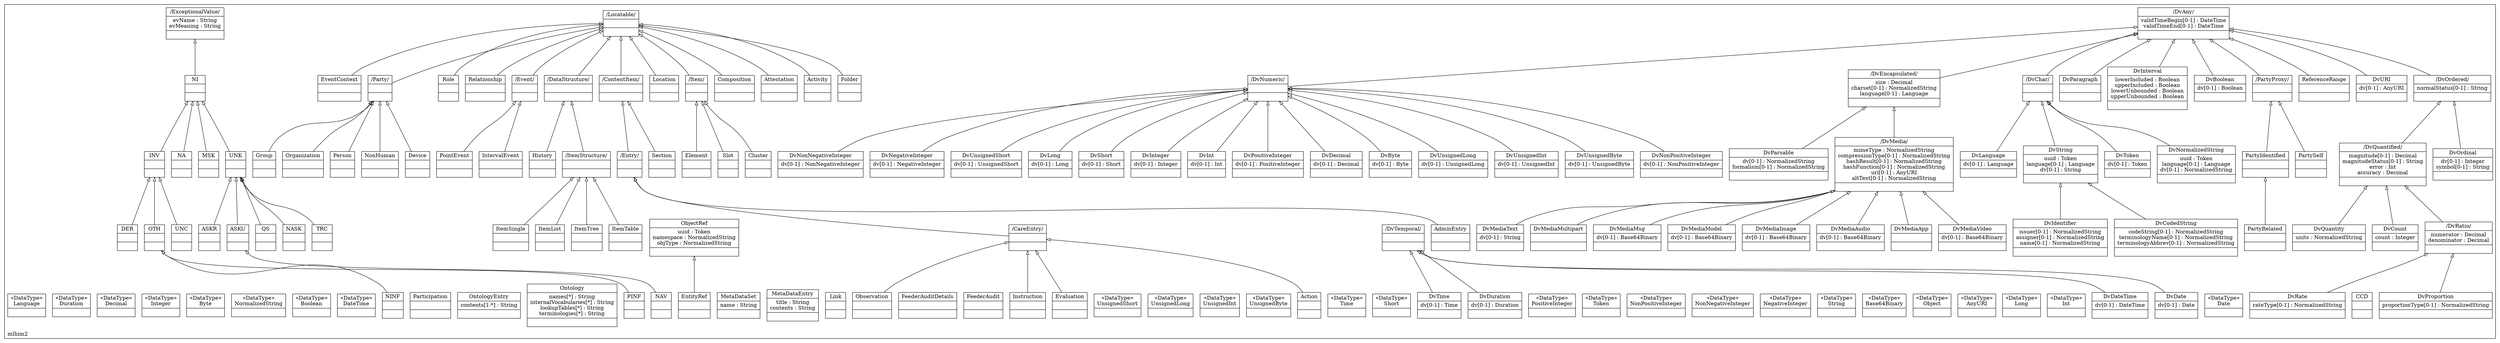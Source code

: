 digraph "KM3 Model in DOT" {
graph[rankdir=BT,labeljust=l,labelloc=t,nodeSep=0.75,compound=true];
 subgraph "cluster_mlhim2"{
labelloc=t
color=black
label=mlhim2
 node[shape=record];
Action[label="{Action| | }"]
 Action->CareEntry[arrowhead=onormal,group=CareEntry,minlen=2,constraint=true,]
;
 node[shape=record];
Activity[label="{Activity| | }"]
 Activity->Locatable[arrowhead=onormal,group=Locatable,minlen=2,constraint=true,]
;
 node[shape=record];
AdminEntry[label="{AdminEntry| | }"]
 AdminEntry->Entry[arrowhead=onormal,group=Entry,minlen=2,constraint=true,]
;
 node[shape=record];
ASKR[label="{ASKR| | }"]
 ASKR->UNK[arrowhead=onormal,group=UNK,minlen=2,constraint=true,]
;
 node[shape=record];
ASKU[label="{ASKU| | }"]
 ASKU->UNK[arrowhead=onormal,group=UNK,minlen=2,constraint=true,]
;
 node[shape=record];
Attestation[label="{Attestation| | }"]
 Attestation->Locatable[arrowhead=onormal,group=Locatable,minlen=2,constraint=true,]
;
 node[shape=record];
CareEntry[label="{/CareEntry/| | }"]
 CareEntry->Entry[arrowhead=onormal,group=Entry,minlen=2,constraint=true,]
;
 node[shape=record];
CCD[label="{CCD| | }"]
;
 node[shape=record];
Cluster[label="{Cluster| | }"]
 Cluster->Item[arrowhead=onormal,group=Item,minlen=2,constraint=true,]
;
 node[shape=record];
Composition[label="{Composition| | }"]
 Composition->Locatable[arrowhead=onormal,group=Locatable,minlen=2,constraint=true,]
;
 node[shape=record];
ContentItem[label="{/ContentItem/| | }"]
 ContentItem->Locatable[arrowhead=onormal,group=Locatable,minlen=2,constraint=true,]
;
 node[shape=record];
DataStructure[label="{/DataStructure/| | }"]
 DataStructure->Locatable[arrowhead=onormal,group=Locatable,minlen=2,constraint=true,]
;
 node[shape=record];
DER[label="{DER| | }"]
 DER->INV[arrowhead=onormal,group=INV,minlen=2,constraint=true,]
;
 node[shape=record];
Device[label="{Device| | }"]
 Device->Party[arrowhead=onormal,group=Party,minlen=2,constraint=true,]
;
 node[shape=record];
DvAny[label="{/DvAny/|validTimeBegin[0-1] : DateTime\nvalidTimeEnd[0-1] : DateTime| }"]
;
 node[shape=record];
DvBoolean[label="{DvBoolean|dv[0-1] : Boolean| }"]
 DvBoolean->DvAny[arrowhead=onormal,group=DvAny,minlen=2,constraint=true,]
;
 node[shape=record];
DvByte[label="{DvByte|dv[0-1] : Byte| }"]
 DvByte->DvNumeric[arrowhead=onormal,group=DvNumeric,minlen=2,constraint=true,]
;
 node[shape=record];
DvChar[label="{/DvChar/| | }"]
 DvChar->DvAny[arrowhead=onormal,group=DvAny,minlen=2,constraint=true,]
;
 node[shape=record];
DvCodedString[label="{DvCodedString|codeString[0-1] : NormalizedString\nterminologyName[0-1] : NormalizedString\nterminologyAbbrev[0-1] : NormalizedString| }"]
 DvCodedString->DvString[arrowhead=onormal,group=DvString,minlen=2,constraint=true,]
;
 node[shape=record];
DvCount[label="{DvCount|count : Integer| }"]
 DvCount->DvQuantified[arrowhead=onormal,group=DvQuantified,minlen=2,constraint=true,]
;
 node[shape=record];
DvDate[label="{DvDate|dv[0-1] : Date| }"]
 DvDate->DvTemporal[arrowhead=onormal,group=DvTemporal,minlen=2,constraint=true,]
;
 node[shape=record];
Date[label="{&#171;DataType&#187;\nDate|}"]
;
 node[shape=record];
DvDateTime[label="{DvDateTime|dv[0-1] : DateTime| }"]
 DvDateTime->DvTemporal[arrowhead=onormal,group=DvTemporal,minlen=2,constraint=true,]
;
 node[shape=record];
DvDecimal[label="{DvDecimal|dv[0-1] : Decimal| }"]
 DvDecimal->DvNumeric[arrowhead=onormal,group=DvNumeric,minlen=2,constraint=true,]
;
 node[shape=record];
DvDuration[label="{DvDuration|dv[0-1] : Duration| }"]
 DvDuration->DvTemporal[arrowhead=onormal,group=DvTemporal,minlen=2,constraint=true,]
;
 node[shape=record];
DvEncapsulated[label="{/DvEncapsulated/|size : Decimal\ncharset[0-1] : NormalizedString\nlanguage[0-1] : Language| }"]
 DvEncapsulated->DvAny[arrowhead=onormal,group=DvAny,minlen=2,constraint=true,]
;
 node[shape=record];
DvIdentifier[label="{DvIdentifier|issuer[0-1] : NormalizedString\nassigner[0-1] : NormalizedString\nname[0-1] : NormalizedString| }"]
 DvIdentifier->DvString[arrowhead=onormal,group=DvString,minlen=2,constraint=true,]
;
 node[shape=record];
DvInt[label="{DvInt|dv[0-1] : Int| }"]
 DvInt->DvNumeric[arrowhead=onormal,group=DvNumeric,minlen=2,constraint=true,]
;
 node[shape=record];
Int[label="{&#171;DataType&#187;\nInt|}"]
;
 node[shape=record];
DvInteger[label="{DvInteger|dv[0-1] : Integer| }"]
 DvInteger->DvNumeric[arrowhead=onormal,group=DvNumeric,minlen=2,constraint=true,]
;
 node[shape=record];
DvInterval[label="{DvInterval|lowerIncluded : Boolean\nupperIncluded : Boolean\nlowerUnbounded : Boolean\nupperUnbounded : Boolean| }"]
 DvInterval->DvAny[arrowhead=onormal,group=DvAny,minlen=2,constraint=true,]
;
 node[shape=record];
DvLanguage[label="{DvLanguage|dv[0-1] : Language| }"]
 DvLanguage->DvChar[arrowhead=onormal,group=DvChar,minlen=2,constraint=true,]
;
 node[shape=record];
Long[label="{&#171;DataType&#187;\nLong|}"]
;
 node[shape=record];
DvLong[label="{DvLong|dv[0-1] : Long| }"]
 DvLong->DvNumeric[arrowhead=onormal,group=DvNumeric,minlen=2,constraint=true,]
;
 node[shape=record];
DvMedia[label="{/DvMedia/|mimeType : NormalizedString\ncompressionType[0-1] : NormalizedString\nhashResult[0-1] : NormalizedString\nhashFunction[0-1] : NormalizedString\nuri[0-1] : AnyURI\naltText[0-1] : NormalizedString| }"]
 DvMedia->DvEncapsulated[arrowhead=onormal,group=DvEncapsulated,minlen=2,constraint=true,]
;
 node[shape=record];
AnyURI[label="{&#171;DataType&#187;\nAnyURI|}"]
;
 node[shape=record];
Object[label="{&#171;DataType&#187;\nObject|}"]
;
 node[shape=record];
Base64Binary[label="{&#171;DataType&#187;\nBase64Binary|}"]
;
 node[shape=record];
DvMediaApp[label="{DvMediaApp| | }"]
 DvMediaApp->DvMedia[arrowhead=onormal,group=DvMedia,minlen=2,constraint=true,]
;
 node[shape=record];
DvMediaAudio[label="{DvMediaAudio|dv[0-1] : Base64Binary| }"]
 DvMediaAudio->DvMedia[arrowhead=onormal,group=DvMedia,minlen=2,constraint=true,]
;
 node[shape=record];
DvMediaImage[label="{DvMediaImage|dv[0-1] : Base64Binary| }"]
 DvMediaImage->DvMedia[arrowhead=onormal,group=DvMedia,minlen=2,constraint=true,]
;
 node[shape=record];
DvMediaModel[label="{DvMediaModel|dv[0-1] : Base64Binary| }"]
 DvMediaModel->DvMedia[arrowhead=onormal,group=DvMedia,minlen=2,constraint=true,]
;
 node[shape=record];
DvMediaMsg[label="{DvMediaMsg|dv[0-1] : Base64Binary| }"]
 DvMediaMsg->DvMedia[arrowhead=onormal,group=DvMedia,minlen=2,constraint=true,]
;
 node[shape=record];
DvMediaMultipart[label="{DvMediaMultipart| | }"]
 DvMediaMultipart->DvMedia[arrowhead=onormal,group=DvMedia,minlen=2,constraint=true,]
;
 node[shape=record];
String[label="{&#171;DataType&#187;\nString|}"]
;
 node[shape=record];
DvMediaText[label="{DvMediaText|dv[0-1] : String| }"]
 DvMediaText->DvMedia[arrowhead=onormal,group=DvMedia,minlen=2,constraint=true,]
;
 node[shape=record];
DvMediaVideo[label="{DvMediaVideo|dv[0-1] : Base64Binary| }"]
 DvMediaVideo->DvMedia[arrowhead=onormal,group=DvMedia,minlen=2,constraint=true,]
;
 node[shape=record];
NegativeInteger[label="{&#171;DataType&#187;\nNegativeInteger|}"]
;
 node[shape=record];
NonNegativeInteger[label="{&#171;DataType&#187;\nNonNegativeInteger|}"]
;
 node[shape=record];
NonPositiveInteger[label="{&#171;DataType&#187;\nNonPositiveInteger|}"]
;
 node[shape=record];
DvNegativeInteger[label="{DvNegativeInteger|dv[0-1] : NegativeInteger| }"]
 DvNegativeInteger->DvNumeric[arrowhead=onormal,group=DvNumeric,minlen=2,constraint=true,]
;
 node[shape=record];
DvNonNegativeInteger[label="{DvNonNegativeInteger|dv[0-1] : NonNegativeInteger| }"]
 DvNonNegativeInteger->DvNumeric[arrowhead=onormal,group=DvNumeric,minlen=2,constraint=true,]
;
 node[shape=record];
DvNonPositiveInteger[label="{DvNonPositiveInteger|dv[0-1] : NonPositiveInteger| }"]
 DvNonPositiveInteger->DvNumeric[arrowhead=onormal,group=DvNumeric,minlen=2,constraint=true,]
;
 node[shape=record];
Token[label="{&#171;DataType&#187;\nToken|}"]
;
 node[shape=record];
DvNormalizedString[label="{DvNormalizedString|uuid : Token\nlanguage[0-1] : Language\ndv[0-1] : NormalizedString| }"]
 DvNormalizedString->DvChar[arrowhead=onormal,group=DvChar,minlen=2,constraint=true,]
;
 node[shape=record];
DvNumeric[label="{/DvNumeric/| | }"]
 DvNumeric->DvAny[arrowhead=onormal,group=DvAny,minlen=2,constraint=true,]
;
 node[shape=record];
DvOrdered[label="{/DvOrdered/|normalStatus[0-1] : String| }"]
 DvOrdered->DvAny[arrowhead=onormal,group=DvAny,minlen=2,constraint=true,]
;
 node[shape=record];
DvOrdinal[label="{DvOrdinal|dv[0-1] : Integer\nsymbol[0-1] : String| }"]
 DvOrdinal->DvOrdered[arrowhead=onormal,group=DvOrdered,minlen=2,constraint=true,]
;
 node[shape=record];
DvParagraph[label="{DvParagraph| | }"]
 DvParagraph->DvAny[arrowhead=onormal,group=DvAny,minlen=2,constraint=true,]
;
 node[shape=record];
DvParsable[label="{DvParsable|dv[0-1] : NormalizedString\nformalism[0-1] : NormalizedString| }"]
 DvParsable->DvEncapsulated[arrowhead=onormal,group=DvEncapsulated,minlen=2,constraint=true,]
;
 node[shape=record];
PositiveInteger[label="{&#171;DataType&#187;\nPositiveInteger|}"]
;
 node[shape=record];
DvPositiveInteger[label="{DvPositiveInteger|dv[0-1] : PositiveInteger| }"]
 DvPositiveInteger->DvNumeric[arrowhead=onormal,group=DvNumeric,minlen=2,constraint=true,]
;
 node[shape=record];
DvProportion[label="{DvProportion|proportionType[0-1] : NormalizedString| }"]
 DvProportion->DvRatio[arrowhead=onormal,group=DvRatio,minlen=2,constraint=true,]
;
 node[shape=record];
DvQuantified[label="{/DvQuantified/|magnitude[0-1] : Decimal\nmagnitudeStatus[0-1] : String\nerror : Int\naccuracy : Decimal| }"]
 DvQuantified->DvOrdered[arrowhead=onormal,group=DvOrdered,minlen=2,constraint=true,]
;
 node[shape=record];
DvQuantity[label="{DvQuantity|units : NormalizedString| }"]
 DvQuantity->DvQuantified[arrowhead=onormal,group=DvQuantified,minlen=2,constraint=true,]
;
 node[shape=record];
DvRate[label="{DvRate|rateType[0-1] : NormalizedString| }"]
 DvRate->DvRatio[arrowhead=onormal,group=DvRatio,minlen=2,constraint=true,]
;
 node[shape=record];
DvRatio[label="{/DvRatio/|numerator : Decimal\ndenominator : Decimal| }"]
 DvRatio->DvQuantified[arrowhead=onormal,group=DvQuantified,minlen=2,constraint=true,]
;
 node[shape=record];
Short[label="{&#171;DataType&#187;\nShort|}"]
;
 node[shape=record];
DvShort[label="{DvShort|dv[0-1] : Short| }"]
 DvShort->DvNumeric[arrowhead=onormal,group=DvNumeric,minlen=2,constraint=true,]
;
 node[shape=record];
DvString[label="{DvString|uuid : Token\nlanguage[0-1] : Language\ndv[0-1] : String| }"]
 DvString->DvChar[arrowhead=onormal,group=DvChar,minlen=2,constraint=true,]
;
 node[shape=record];
DvTemporal[label="{/DvTemporal/| | }"]
;
 node[shape=record];
Time[label="{&#171;DataType&#187;\nTime|}"]
;
 node[shape=record];
DvTime[label="{DvTime|dv[0-1] : Time| }"]
 DvTime->DvTemporal[arrowhead=onormal,group=DvTemporal,minlen=2,constraint=true,]
;
 node[shape=record];
DvToken[label="{DvToken|dv[0-1] : Token| }"]
 DvToken->DvChar[arrowhead=onormal,group=DvChar,minlen=2,constraint=true,]
;
 node[shape=record];
UnsignedByte[label="{&#171;DataType&#187;\nUnsignedByte|}"]
;
 node[shape=record];
UnsignedInt[label="{&#171;DataType&#187;\nUnsignedInt|}"]
;
 node[shape=record];
UnsignedLong[label="{&#171;DataType&#187;\nUnsignedLong|}"]
;
 node[shape=record];
UnsignedShort[label="{&#171;DataType&#187;\nUnsignedShort|}"]
;
 node[shape=record];
DvUnsignedByte[label="{DvUnsignedByte|dv[0-1] : UnsignedByte| }"]
 DvUnsignedByte->DvNumeric[arrowhead=onormal,group=DvNumeric,minlen=2,constraint=true,]
;
 node[shape=record];
DvUnsignedInt[label="{DvUnsignedInt|dv[0-1] : UnsignedInt| }"]
 DvUnsignedInt->DvNumeric[arrowhead=onormal,group=DvNumeric,minlen=2,constraint=true,]
;
 node[shape=record];
DvUnsignedLong[label="{DvUnsignedLong|dv[0-1] : UnsignedLong| }"]
 DvUnsignedLong->DvNumeric[arrowhead=onormal,group=DvNumeric,minlen=2,constraint=true,]
;
 node[shape=record];
DvUnsignedShort[label="{DvUnsignedShort|dv[0-1] : UnsignedShort| }"]
 DvUnsignedShort->DvNumeric[arrowhead=onormal,group=DvNumeric,minlen=2,constraint=true,]
;
 node[shape=record];
DvURI[label="{DvURI|dv[0-1] : AnyURI| }"]
 DvURI->DvAny[arrowhead=onormal,group=DvAny,minlen=2,constraint=true,]
;
 node[shape=record];
Element[label="{Element| | }"]
 Element->Item[arrowhead=onormal,group=Item,minlen=2,constraint=true,]
;
 node[shape=record];
EntityRef[label="{EntityRef| | }"]
 EntityRef->ObjectRef[arrowhead=onormal,group=ObjectRef,minlen=2,constraint=true,]
;
 node[shape=record];
Entry[label="{/Entry/| | }"]
 Entry->ContentItem[arrowhead=onormal,group=ContentItem,minlen=2,constraint=true,]
;
 node[shape=record];
Evaluation[label="{Evaluation| | }"]
 Evaluation->CareEntry[arrowhead=onormal,group=CareEntry,minlen=2,constraint=true,]
;
 node[shape=record];
Event[label="{/Event/| | }"]
 Event->Locatable[arrowhead=onormal,group=Locatable,minlen=2,constraint=true,]
;
 node[shape=record];
EventContext[label="{EventContext| | }"]
 EventContext->Locatable[arrowhead=onormal,group=Locatable,minlen=2,constraint=true,]
;
 node[shape=record];
ExceptionalValue[label="{/ExceptionalValue/|evName : String\nevMeaning : String| }"]
;
 node[shape=record];
FeederAudit[label="{FeederAudit| | }"]
;
 node[shape=record];
FeederAuditDetails[label="{FeederAuditDetails| | }"]
;
 node[shape=record];
Folder[label="{Folder| | }"]
 Folder->Locatable[arrowhead=onormal,group=Locatable,minlen=2,constraint=true,]
;
 node[shape=record];
Group[label="{Group| | }"]
 Group->Party[arrowhead=onormal,group=Party,minlen=2,constraint=true,]
;
 node[shape=record];
History[label="{History| | }"]
 History->DataStructure[arrowhead=onormal,group=DataStructure,minlen=2,constraint=true,]
;
 node[shape=record];
Instruction[label="{Instruction| | }"]
 Instruction->CareEntry[arrowhead=onormal,group=CareEntry,minlen=2,constraint=true,]
;
 node[shape=record];
IntervalEvent[label="{IntervalEvent| | }"]
 IntervalEvent->Event[arrowhead=onormal,group=Event,minlen=2,constraint=true,]
;
 node[shape=record];
INV[label="{INV| | }"]
 INV->NI[arrowhead=onormal,group=NI,minlen=2,constraint=true,]
;
 node[shape=record];
Item[label="{/Item/| | }"]
 Item->Locatable[arrowhead=onormal,group=Locatable,minlen=2,constraint=true,]
;
 node[shape=record];
ItemList[label="{ItemList| | }"]
 ItemList->ItemStructure[arrowhead=onormal,group=ItemStructure,minlen=2,constraint=true,]
;
 node[shape=record];
ItemSingle[label="{ItemSingle| | }"]
 ItemSingle->ItemStructure[arrowhead=onormal,group=ItemStructure,minlen=2,constraint=true,]
;
 node[shape=record];
ItemStructure[label="{/ItemStructure/| | }"]
 ItemStructure->DataStructure[arrowhead=onormal,group=DataStructure,minlen=2,constraint=true,]
;
 node[shape=record];
ItemTable[label="{ItemTable| | }"]
 ItemTable->ItemStructure[arrowhead=onormal,group=ItemStructure,minlen=2,constraint=true,]
;
 node[shape=record];
ItemTree[label="{ItemTree| | }"]
 ItemTree->ItemStructure[arrowhead=onormal,group=ItemStructure,minlen=2,constraint=true,]
;
 node[shape=record];
Link[label="{Link| | }"]
;
 node[shape=record];
Locatable[label="{/Locatable/| | }"]
;
 node[shape=record];
Location[label="{Location| | }"]
 Location->Locatable[arrowhead=onormal,group=Locatable,minlen=2,constraint=true,]
;
 node[shape=record];
MetaDataEntry[label="{MetaDataEntry|title : String\ncontents : String| }"]
;
 node[shape=record];
MetaDataSet[label="{MetaDataSet|name : String| }"]
;
 node[shape=record];
MSK[label="{MSK| | }"]
 MSK->NI[arrowhead=onormal,group=NI,minlen=2,constraint=true,]
;
 node[shape=record];
NA[label="{NA| | }"]
 NA->NI[arrowhead=onormal,group=NI,minlen=2,constraint=true,]
;
 node[shape=record];
NASK[label="{NASK| | }"]
 NASK->UNK[arrowhead=onormal,group=UNK,minlen=2,constraint=true,]
;
 node[shape=record];
NAV[label="{NAV| | }"]
 NAV->ASKU[arrowhead=onormal,group=ASKU,minlen=2,constraint=true,]
;
 node[shape=record];
NI[label="{NI| | }"]
 NI->ExceptionalValue[arrowhead=onormal,group=ExceptionalValue,minlen=2,constraint=true,]
;
 node[shape=record];
NINF[label="{NINF| | }"]
 NINF->OTH[arrowhead=onormal,group=OTH,minlen=2,constraint=true,]
;
 node[shape=record];
NonHuman[label="{NonHuman| | }"]
 NonHuman->Party[arrowhead=onormal,group=Party,minlen=2,constraint=true,]
;
 node[shape=record];
ObjectRef[label="{ObjectRef|uuid : Token\nnamespace : NormalizedString\nobjType : NormalizedString| }"]
;
 node[shape=record];
Observation[label="{Observation| | }"]
 Observation->CareEntry[arrowhead=onormal,group=CareEntry,minlen=2,constraint=true,]
;
 node[shape=record];
Ontology[label="{Ontology|names[*] : String\ninternalVocabularies[*] : String\nlookupTables[*] : String\nterminologies[*] : String| }"]
;
 node[shape=record];
OntologyEntry[label="{OntologyEntry|contents[1-*] : String| }"]
;
 node[shape=record];
Organization[label="{Organization| | }"]
 Organization->Party[arrowhead=onormal,group=Party,minlen=2,constraint=true,]
;
 node[shape=record];
OTH[label="{OTH| | }"]
 OTH->INV[arrowhead=onormal,group=INV,minlen=2,constraint=true,]
;
 node[shape=record];
Participation[label="{Participation| | }"]
;
 node[shape=record];
Party[label="{/Party/| | }"]
 Party->Locatable[arrowhead=onormal,group=Locatable,minlen=2,constraint=true,]
;
 node[shape=record];
PartyIdentified[label="{PartyIdentified| | }"]
 PartyIdentified->PartyProxy[arrowhead=onormal,group=PartyProxy,minlen=2,constraint=true,]
;
 node[shape=record];
PartyProxy[label="{/PartyProxy/| | }"]
 PartyProxy->DvAny[arrowhead=onormal,group=DvAny,minlen=2,constraint=true,]
;
 node[shape=record];
PartyRelated[label="{PartyRelated| | }"]
 PartyRelated->PartyIdentified[arrowhead=onormal,group=PartyIdentified,minlen=2,constraint=true,]
;
 node[shape=record];
PartySelf[label="{PartySelf| | }"]
 PartySelf->PartyProxy[arrowhead=onormal,group=PartyProxy,minlen=2,constraint=true,]
;
 node[shape=record];
Person[label="{Person| | }"]
 Person->Party[arrowhead=onormal,group=Party,minlen=2,constraint=true,]
;
 node[shape=record];
PINF[label="{PINF| | }"]
 PINF->OTH[arrowhead=onormal,group=OTH,minlen=2,constraint=true,]
;
 node[shape=record];
PointEvent[label="{PointEvent| | }"]
 PointEvent->Event[arrowhead=onormal,group=Event,minlen=2,constraint=true,]
;
 node[shape=record];
QS[label="{QS| | }"]
 QS->UNK[arrowhead=onormal,group=UNK,minlen=2,constraint=true,]
;
 node[shape=record];
ReferenceRange[label="{ReferenceRange| | }"]
 ReferenceRange->DvAny[arrowhead=onormal,group=DvAny,minlen=2,constraint=true,]
;
 node[shape=record];
Relationship[label="{Relationship| | }"]
 Relationship->Locatable[arrowhead=onormal,group=Locatable,minlen=2,constraint=true,]
;
 node[shape=record];
Role[label="{Role| | }"]
 Role->Locatable[arrowhead=onormal,group=Locatable,minlen=2,constraint=true,]
;
 node[shape=record];
Section[label="{Section| | }"]
 Section->ContentItem[arrowhead=onormal,group=ContentItem,minlen=2,constraint=true,]
;
 node[shape=record];
Slot[label="{Slot| | }"]
 Slot->Item[arrowhead=onormal,group=Item,minlen=2,constraint=true,]
;
 node[shape=record];
TRC[label="{TRC| | }"]
 TRC->UNK[arrowhead=onormal,group=UNK,minlen=2,constraint=true,]
;
 node[shape=record];
UNC[label="{UNC| | }"]
 UNC->INV[arrowhead=onormal,group=INV,minlen=2,constraint=true,]
;
 node[shape=record];
UNK[label="{UNK| | }"]
 UNK->NI[arrowhead=onormal,group=NI,minlen=2,constraint=true,]
;
 node[shape=record];
DateTime[label="{&#171;DataType&#187;\nDateTime|}"]
;
 node[shape=record];
Boolean[label="{&#171;DataType&#187;\nBoolean|}"]
;
 node[shape=record];
NormalizedString[label="{&#171;DataType&#187;\nNormalizedString|}"]
;
 node[shape=record];
Byte[label="{&#171;DataType&#187;\nByte|}"]
;
 node[shape=record];
Integer[label="{&#171;DataType&#187;\nInteger|}"]
;
 node[shape=record];
Decimal[label="{&#171;DataType&#187;\nDecimal|}"]
;
 node[shape=record];
Duration[label="{&#171;DataType&#187;\nDuration|}"]
;
 node[shape=record];
Language[label="{&#171;DataType&#187;\nLanguage|}"]
;

}
}